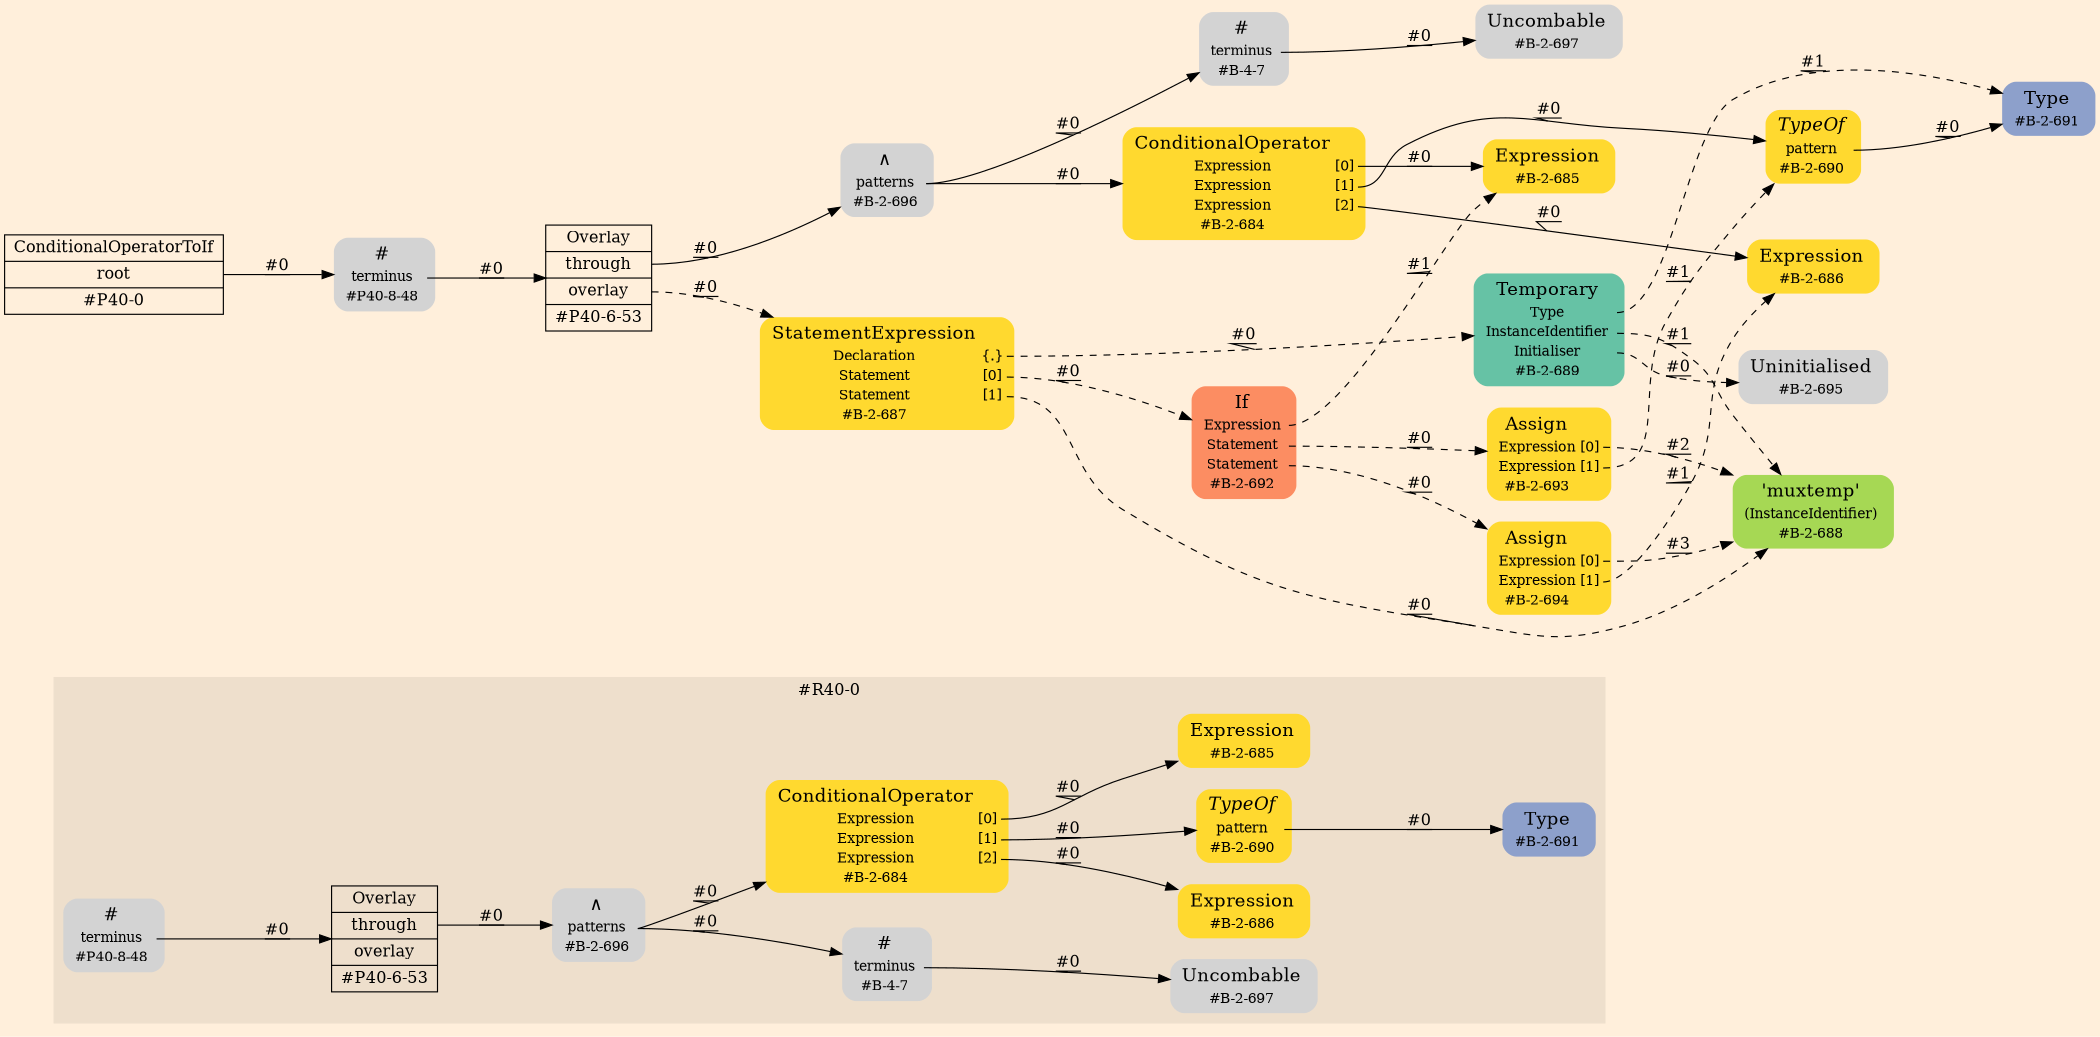 digraph Inferno {
graph [
rankdir = "LR"
ranksep = 1.0
size = "14,20"
bgcolor = antiquewhite1
color = black
fontcolor = black
];
node [
];
subgraph "cluster#R40-0" {
label = "#R40-0"
style = "filled"
color = antiquewhite2
"#R40-0/#B-2-697" [
shape = "plaintext"
label = <<TABLE BORDER="0" CELLBORDER="0" CELLSPACING="0">
 <TR>
  <TD><FONT POINT-SIZE="16.0">Uncombable</FONT></TD>
  <TD></TD>
 </TR>
 <TR>
  <TD>#B-2-697</TD>
  <TD PORT="port0"></TD>
 </TR>
</TABLE>>
style = "rounded,filled"
fontsize = "12"
];
"#R40-0/#B-4-7" [
shape = "plaintext"
label = <<TABLE BORDER="0" CELLBORDER="0" CELLSPACING="0">
 <TR>
  <TD><FONT POINT-SIZE="16.0">#</FONT></TD>
  <TD></TD>
 </TR>
 <TR>
  <TD>terminus</TD>
  <TD PORT="port0"></TD>
 </TR>
 <TR>
  <TD>#B-4-7</TD>
  <TD PORT="port1"></TD>
 </TR>
</TABLE>>
style = "rounded,filled"
fontsize = "12"
];
"#R40-0/#B-2-686" [
shape = "plaintext"
fillcolor = "/set28/6"
label = <<TABLE BORDER="0" CELLBORDER="0" CELLSPACING="0">
 <TR>
  <TD><FONT POINT-SIZE="16.0">Expression</FONT></TD>
  <TD></TD>
 </TR>
 <TR>
  <TD>#B-2-686</TD>
  <TD PORT="port0"></TD>
 </TR>
</TABLE>>
style = "rounded,filled"
fontsize = "12"
];
"#R40-0/#B-2-691" [
shape = "plaintext"
fillcolor = "/set28/3"
label = <<TABLE BORDER="0" CELLBORDER="0" CELLSPACING="0">
 <TR>
  <TD><FONT POINT-SIZE="16.0">Type</FONT></TD>
  <TD></TD>
 </TR>
 <TR>
  <TD>#B-2-691</TD>
  <TD PORT="port0"></TD>
 </TR>
</TABLE>>
style = "rounded,filled"
fontsize = "12"
];
"#R40-0/#P40-6-53" [
shape = "record"
fillcolor = antiquewhite2
label = "<fixed> Overlay | <port0> through | <port1> overlay | <port2> #P40-6-53"
style = "filled"
fontsize = "14"
color = black
fontcolor = black
];
"#R40-0/#P40-8-48" [
shape = "plaintext"
label = <<TABLE BORDER="0" CELLBORDER="0" CELLSPACING="0">
 <TR>
  <TD><FONT POINT-SIZE="16.0">#</FONT></TD>
  <TD></TD>
 </TR>
 <TR>
  <TD>terminus</TD>
  <TD PORT="port0"></TD>
 </TR>
 <TR>
  <TD>#P40-8-48</TD>
  <TD PORT="port1"></TD>
 </TR>
</TABLE>>
style = "rounded,filled"
fontsize = "12"
];
"#R40-0/#B-2-696" [
shape = "plaintext"
label = <<TABLE BORDER="0" CELLBORDER="0" CELLSPACING="0">
 <TR>
  <TD><FONT POINT-SIZE="16.0">∧</FONT></TD>
  <TD></TD>
 </TR>
 <TR>
  <TD>patterns</TD>
  <TD PORT="port0"></TD>
 </TR>
 <TR>
  <TD>#B-2-696</TD>
  <TD PORT="port1"></TD>
 </TR>
</TABLE>>
style = "rounded,filled"
fontsize = "12"
];
"#R40-0/#B-2-690" [
shape = "plaintext"
fillcolor = "/set28/6"
label = <<TABLE BORDER="0" CELLBORDER="0" CELLSPACING="0">
 <TR>
  <TD><FONT POINT-SIZE="16.0"><I>TypeOf</I></FONT></TD>
  <TD></TD>
 </TR>
 <TR>
  <TD>pattern</TD>
  <TD PORT="port0"></TD>
 </TR>
 <TR>
  <TD>#B-2-690</TD>
  <TD PORT="port1"></TD>
 </TR>
</TABLE>>
style = "rounded,filled"
fontsize = "12"
];
"#R40-0/#B-2-684" [
shape = "plaintext"
fillcolor = "/set28/6"
label = <<TABLE BORDER="0" CELLBORDER="0" CELLSPACING="0">
 <TR>
  <TD><FONT POINT-SIZE="16.0">ConditionalOperator</FONT></TD>
  <TD></TD>
 </TR>
 <TR>
  <TD>Expression</TD>
  <TD PORT="port0">[0]</TD>
 </TR>
 <TR>
  <TD>Expression</TD>
  <TD PORT="port1">[1]</TD>
 </TR>
 <TR>
  <TD>Expression</TD>
  <TD PORT="port2">[2]</TD>
 </TR>
 <TR>
  <TD>#B-2-684</TD>
  <TD PORT="port3"></TD>
 </TR>
</TABLE>>
style = "rounded,filled"
fontsize = "12"
];
"#R40-0/#B-2-685" [
shape = "plaintext"
fillcolor = "/set28/6"
label = <<TABLE BORDER="0" CELLBORDER="0" CELLSPACING="0">
 <TR>
  <TD><FONT POINT-SIZE="16.0">Expression</FONT></TD>
  <TD></TD>
 </TR>
 <TR>
  <TD>#B-2-685</TD>
  <TD PORT="port0"></TD>
 </TR>
</TABLE>>
style = "rounded,filled"
fontsize = "12"
];
}
"CR#P40-0" [
shape = "record"
fillcolor = antiquewhite1
label = "<fixed> ConditionalOperatorToIf | <port0> root | <port1> #P40-0"
style = "filled"
fontsize = "14"
color = black
fontcolor = black
];
"#P40-8-48" [
shape = "plaintext"
label = <<TABLE BORDER="0" CELLBORDER="0" CELLSPACING="0">
 <TR>
  <TD><FONT POINT-SIZE="16.0">#</FONT></TD>
  <TD></TD>
 </TR>
 <TR>
  <TD>terminus</TD>
  <TD PORT="port0"></TD>
 </TR>
 <TR>
  <TD>#P40-8-48</TD>
  <TD PORT="port1"></TD>
 </TR>
</TABLE>>
style = "rounded,filled"
fontsize = "12"
];
"#P40-6-53" [
shape = "record"
fillcolor = antiquewhite1
label = "<fixed> Overlay | <port0> through | <port1> overlay | <port2> #P40-6-53"
style = "filled"
fontsize = "14"
color = black
fontcolor = black
];
"#B-2-696" [
shape = "plaintext"
label = <<TABLE BORDER="0" CELLBORDER="0" CELLSPACING="0">
 <TR>
  <TD><FONT POINT-SIZE="16.0">∧</FONT></TD>
  <TD></TD>
 </TR>
 <TR>
  <TD>patterns</TD>
  <TD PORT="port0"></TD>
 </TR>
 <TR>
  <TD>#B-2-696</TD>
  <TD PORT="port1"></TD>
 </TR>
</TABLE>>
style = "rounded,filled"
fontsize = "12"
];
"#B-2-684" [
shape = "plaintext"
fillcolor = "/set28/6"
label = <<TABLE BORDER="0" CELLBORDER="0" CELLSPACING="0">
 <TR>
  <TD><FONT POINT-SIZE="16.0">ConditionalOperator</FONT></TD>
  <TD></TD>
 </TR>
 <TR>
  <TD>Expression</TD>
  <TD PORT="port0">[0]</TD>
 </TR>
 <TR>
  <TD>Expression</TD>
  <TD PORT="port1">[1]</TD>
 </TR>
 <TR>
  <TD>Expression</TD>
  <TD PORT="port2">[2]</TD>
 </TR>
 <TR>
  <TD>#B-2-684</TD>
  <TD PORT="port3"></TD>
 </TR>
</TABLE>>
style = "rounded,filled"
fontsize = "12"
];
"#B-2-685" [
shape = "plaintext"
fillcolor = "/set28/6"
label = <<TABLE BORDER="0" CELLBORDER="0" CELLSPACING="0">
 <TR>
  <TD><FONT POINT-SIZE="16.0">Expression</FONT></TD>
  <TD></TD>
 </TR>
 <TR>
  <TD>#B-2-685</TD>
  <TD PORT="port0"></TD>
 </TR>
</TABLE>>
style = "rounded,filled"
fontsize = "12"
];
"#B-2-690" [
shape = "plaintext"
fillcolor = "/set28/6"
label = <<TABLE BORDER="0" CELLBORDER="0" CELLSPACING="0">
 <TR>
  <TD><FONT POINT-SIZE="16.0"><I>TypeOf</I></FONT></TD>
  <TD></TD>
 </TR>
 <TR>
  <TD>pattern</TD>
  <TD PORT="port0"></TD>
 </TR>
 <TR>
  <TD>#B-2-690</TD>
  <TD PORT="port1"></TD>
 </TR>
</TABLE>>
style = "rounded,filled"
fontsize = "12"
];
"#B-2-691" [
shape = "plaintext"
fillcolor = "/set28/3"
label = <<TABLE BORDER="0" CELLBORDER="0" CELLSPACING="0">
 <TR>
  <TD><FONT POINT-SIZE="16.0">Type</FONT></TD>
  <TD></TD>
 </TR>
 <TR>
  <TD>#B-2-691</TD>
  <TD PORT="port0"></TD>
 </TR>
</TABLE>>
style = "rounded,filled"
fontsize = "12"
];
"#B-2-686" [
shape = "plaintext"
fillcolor = "/set28/6"
label = <<TABLE BORDER="0" CELLBORDER="0" CELLSPACING="0">
 <TR>
  <TD><FONT POINT-SIZE="16.0">Expression</FONT></TD>
  <TD></TD>
 </TR>
 <TR>
  <TD>#B-2-686</TD>
  <TD PORT="port0"></TD>
 </TR>
</TABLE>>
style = "rounded,filled"
fontsize = "12"
];
"#B-4-7" [
shape = "plaintext"
label = <<TABLE BORDER="0" CELLBORDER="0" CELLSPACING="0">
 <TR>
  <TD><FONT POINT-SIZE="16.0">#</FONT></TD>
  <TD></TD>
 </TR>
 <TR>
  <TD>terminus</TD>
  <TD PORT="port0"></TD>
 </TR>
 <TR>
  <TD>#B-4-7</TD>
  <TD PORT="port1"></TD>
 </TR>
</TABLE>>
style = "rounded,filled"
fontsize = "12"
];
"#B-2-697" [
shape = "plaintext"
label = <<TABLE BORDER="0" CELLBORDER="0" CELLSPACING="0">
 <TR>
  <TD><FONT POINT-SIZE="16.0">Uncombable</FONT></TD>
  <TD></TD>
 </TR>
 <TR>
  <TD>#B-2-697</TD>
  <TD PORT="port0"></TD>
 </TR>
</TABLE>>
style = "rounded,filled"
fontsize = "12"
];
"#B-2-687" [
shape = "plaintext"
fillcolor = "/set28/6"
label = <<TABLE BORDER="0" CELLBORDER="0" CELLSPACING="0">
 <TR>
  <TD><FONT POINT-SIZE="16.0">StatementExpression</FONT></TD>
  <TD></TD>
 </TR>
 <TR>
  <TD>Declaration</TD>
  <TD PORT="port0">{.}</TD>
 </TR>
 <TR>
  <TD>Statement</TD>
  <TD PORT="port1">[0]</TD>
 </TR>
 <TR>
  <TD>Statement</TD>
  <TD PORT="port2">[1]</TD>
 </TR>
 <TR>
  <TD>#B-2-687</TD>
  <TD PORT="port3"></TD>
 </TR>
</TABLE>>
style = "rounded,filled"
fontsize = "12"
];
"#B-2-689" [
shape = "plaintext"
fillcolor = "/set28/1"
label = <<TABLE BORDER="0" CELLBORDER="0" CELLSPACING="0">
 <TR>
  <TD><FONT POINT-SIZE="16.0">Temporary</FONT></TD>
  <TD></TD>
 </TR>
 <TR>
  <TD>Type</TD>
  <TD PORT="port0"></TD>
 </TR>
 <TR>
  <TD>InstanceIdentifier</TD>
  <TD PORT="port1"></TD>
 </TR>
 <TR>
  <TD>Initialiser</TD>
  <TD PORT="port2"></TD>
 </TR>
 <TR>
  <TD>#B-2-689</TD>
  <TD PORT="port3"></TD>
 </TR>
</TABLE>>
style = "rounded,filled"
fontsize = "12"
];
"#B-2-688" [
shape = "plaintext"
fillcolor = "/set28/5"
label = <<TABLE BORDER="0" CELLBORDER="0" CELLSPACING="0">
 <TR>
  <TD><FONT POINT-SIZE="16.0">'muxtemp'</FONT></TD>
  <TD></TD>
 </TR>
 <TR>
  <TD>(InstanceIdentifier)</TD>
  <TD PORT="port0"></TD>
 </TR>
 <TR>
  <TD>#B-2-688</TD>
  <TD PORT="port1"></TD>
 </TR>
</TABLE>>
style = "rounded,filled"
fontsize = "12"
];
"#B-2-695" [
shape = "plaintext"
label = <<TABLE BORDER="0" CELLBORDER="0" CELLSPACING="0">
 <TR>
  <TD><FONT POINT-SIZE="16.0">Uninitialised</FONT></TD>
  <TD></TD>
 </TR>
 <TR>
  <TD>#B-2-695</TD>
  <TD PORT="port0"></TD>
 </TR>
</TABLE>>
style = "rounded,filled"
fontsize = "12"
];
"#B-2-692" [
shape = "plaintext"
fillcolor = "/set28/2"
label = <<TABLE BORDER="0" CELLBORDER="0" CELLSPACING="0">
 <TR>
  <TD><FONT POINT-SIZE="16.0">If</FONT></TD>
  <TD></TD>
 </TR>
 <TR>
  <TD>Expression</TD>
  <TD PORT="port0"></TD>
 </TR>
 <TR>
  <TD>Statement</TD>
  <TD PORT="port1"></TD>
 </TR>
 <TR>
  <TD>Statement</TD>
  <TD PORT="port2"></TD>
 </TR>
 <TR>
  <TD>#B-2-692</TD>
  <TD PORT="port3"></TD>
 </TR>
</TABLE>>
style = "rounded,filled"
fontsize = "12"
];
"#B-2-693" [
shape = "plaintext"
fillcolor = "/set28/6"
label = <<TABLE BORDER="0" CELLBORDER="0" CELLSPACING="0">
 <TR>
  <TD><FONT POINT-SIZE="16.0">Assign</FONT></TD>
  <TD></TD>
 </TR>
 <TR>
  <TD>Expression</TD>
  <TD PORT="port0">[0]</TD>
 </TR>
 <TR>
  <TD>Expression</TD>
  <TD PORT="port1">[1]</TD>
 </TR>
 <TR>
  <TD>#B-2-693</TD>
  <TD PORT="port2"></TD>
 </TR>
</TABLE>>
style = "rounded,filled"
fontsize = "12"
];
"#B-2-694" [
shape = "plaintext"
fillcolor = "/set28/6"
label = <<TABLE BORDER="0" CELLBORDER="0" CELLSPACING="0">
 <TR>
  <TD><FONT POINT-SIZE="16.0">Assign</FONT></TD>
  <TD></TD>
 </TR>
 <TR>
  <TD>Expression</TD>
  <TD PORT="port0">[0]</TD>
 </TR>
 <TR>
  <TD>Expression</TD>
  <TD PORT="port1">[1]</TD>
 </TR>
 <TR>
  <TD>#B-2-694</TD>
  <TD PORT="port2"></TD>
 </TR>
</TABLE>>
style = "rounded,filled"
fontsize = "12"
];
"CR#P40-0":port0 -> "#P40-8-48" [style="solid"
label = "#0"
decorate = true
color = black
fontcolor = black
];
"#P40-8-48":port0 -> "#P40-6-53" [style="solid"
label = "#0"
decorate = true
color = black
fontcolor = black
];
"#P40-6-53":port0 -> "#B-2-696" [style="solid"
label = "#0"
decorate = true
color = black
fontcolor = black
];
"#P40-6-53":port1 -> "#B-2-687" [style="dashed"
label = "#0"
decorate = true
color = black
fontcolor = black
];
"#B-2-696":port0 -> "#B-2-684" [style="solid"
label = "#0"
decorate = true
color = black
fontcolor = black
];
"#B-2-696":port0 -> "#B-4-7" [style="solid"
label = "#0"
decorate = true
color = black
fontcolor = black
];
"#B-2-684":port0 -> "#B-2-685" [style="solid"
label = "#0"
decorate = true
color = black
fontcolor = black
];
"#B-2-684":port1 -> "#B-2-690" [style="solid"
label = "#0"
decorate = true
color = black
fontcolor = black
];
"#B-2-684":port2 -> "#B-2-686" [style="solid"
label = "#0"
decorate = true
color = black
fontcolor = black
];
"#B-2-690":port0 -> "#B-2-691" [style="solid"
label = "#0"
decorate = true
color = black
fontcolor = black
];
"#B-4-7":port0 -> "#B-2-697" [style="solid"
label = "#0"
decorate = true
color = black
fontcolor = black
];
"#B-2-687":port0 -> "#B-2-689" [style="dashed"
label = "#0"
decorate = true
color = black
fontcolor = black
];
"#B-2-687":port1 -> "#B-2-692" [style="dashed"
label = "#0"
decorate = true
color = black
fontcolor = black
];
"#B-2-687":port2 -> "#B-2-688" [style="dashed"
label = "#0"
decorate = true
color = black
fontcolor = black
];
"#B-2-689":port0 -> "#B-2-691" [style="dashed"
label = "#1"
decorate = true
color = black
fontcolor = black
];
"#B-2-689":port1 -> "#B-2-688" [style="dashed"
label = "#1"
decorate = true
color = black
fontcolor = black
];
"#B-2-689":port2 -> "#B-2-695" [style="dashed"
label = "#0"
decorate = true
color = black
fontcolor = black
];
"#B-2-692":port0 -> "#B-2-685" [style="dashed"
label = "#1"
decorate = true
color = black
fontcolor = black
];
"#B-2-692":port1 -> "#B-2-693" [style="dashed"
label = "#0"
decorate = true
color = black
fontcolor = black
];
"#B-2-692":port2 -> "#B-2-694" [style="dashed"
label = "#0"
decorate = true
color = black
fontcolor = black
];
"#B-2-693":port0 -> "#B-2-688" [style="dashed"
label = "#2"
decorate = true
color = black
fontcolor = black
];
"#B-2-693":port1 -> "#B-2-690" [style="dashed"
label = "#1"
decorate = true
color = black
fontcolor = black
];
"#B-2-694":port0 -> "#B-2-688" [style="dashed"
label = "#3"
decorate = true
color = black
fontcolor = black
];
"#B-2-694":port1 -> "#B-2-686" [style="dashed"
label = "#1"
decorate = true
color = black
fontcolor = black
];
"#R40-0/#B-4-7":port0 -> "#R40-0/#B-2-697" [style="solid"
label = "#0"
decorate = true
color = black
fontcolor = black
];
"#R40-0/#P40-6-53":port0 -> "#R40-0/#B-2-696" [style="solid"
label = "#0"
decorate = true
color = black
fontcolor = black
];
"#R40-0/#P40-8-48":port0 -> "#R40-0/#P40-6-53" [style="solid"
label = "#0"
decorate = true
color = black
fontcolor = black
];
"#R40-0/#B-2-696":port0 -> "#R40-0/#B-2-684" [style="solid"
label = "#0"
decorate = true
color = black
fontcolor = black
];
"#R40-0/#B-2-696":port0 -> "#R40-0/#B-4-7" [style="solid"
label = "#0"
decorate = true
color = black
fontcolor = black
];
"#R40-0/#B-2-690":port0 -> "#R40-0/#B-2-691" [style="solid"
label = "#0"
decorate = true
color = black
fontcolor = black
];
"#R40-0/#B-2-684":port0 -> "#R40-0/#B-2-685" [style="solid"
label = "#0"
decorate = true
color = black
fontcolor = black
];
"#R40-0/#B-2-684":port1 -> "#R40-0/#B-2-690" [style="solid"
label = "#0"
decorate = true
color = black
fontcolor = black
];
"#R40-0/#B-2-684":port2 -> "#R40-0/#B-2-686" [style="solid"
label = "#0"
decorate = true
color = black
fontcolor = black
];
}
